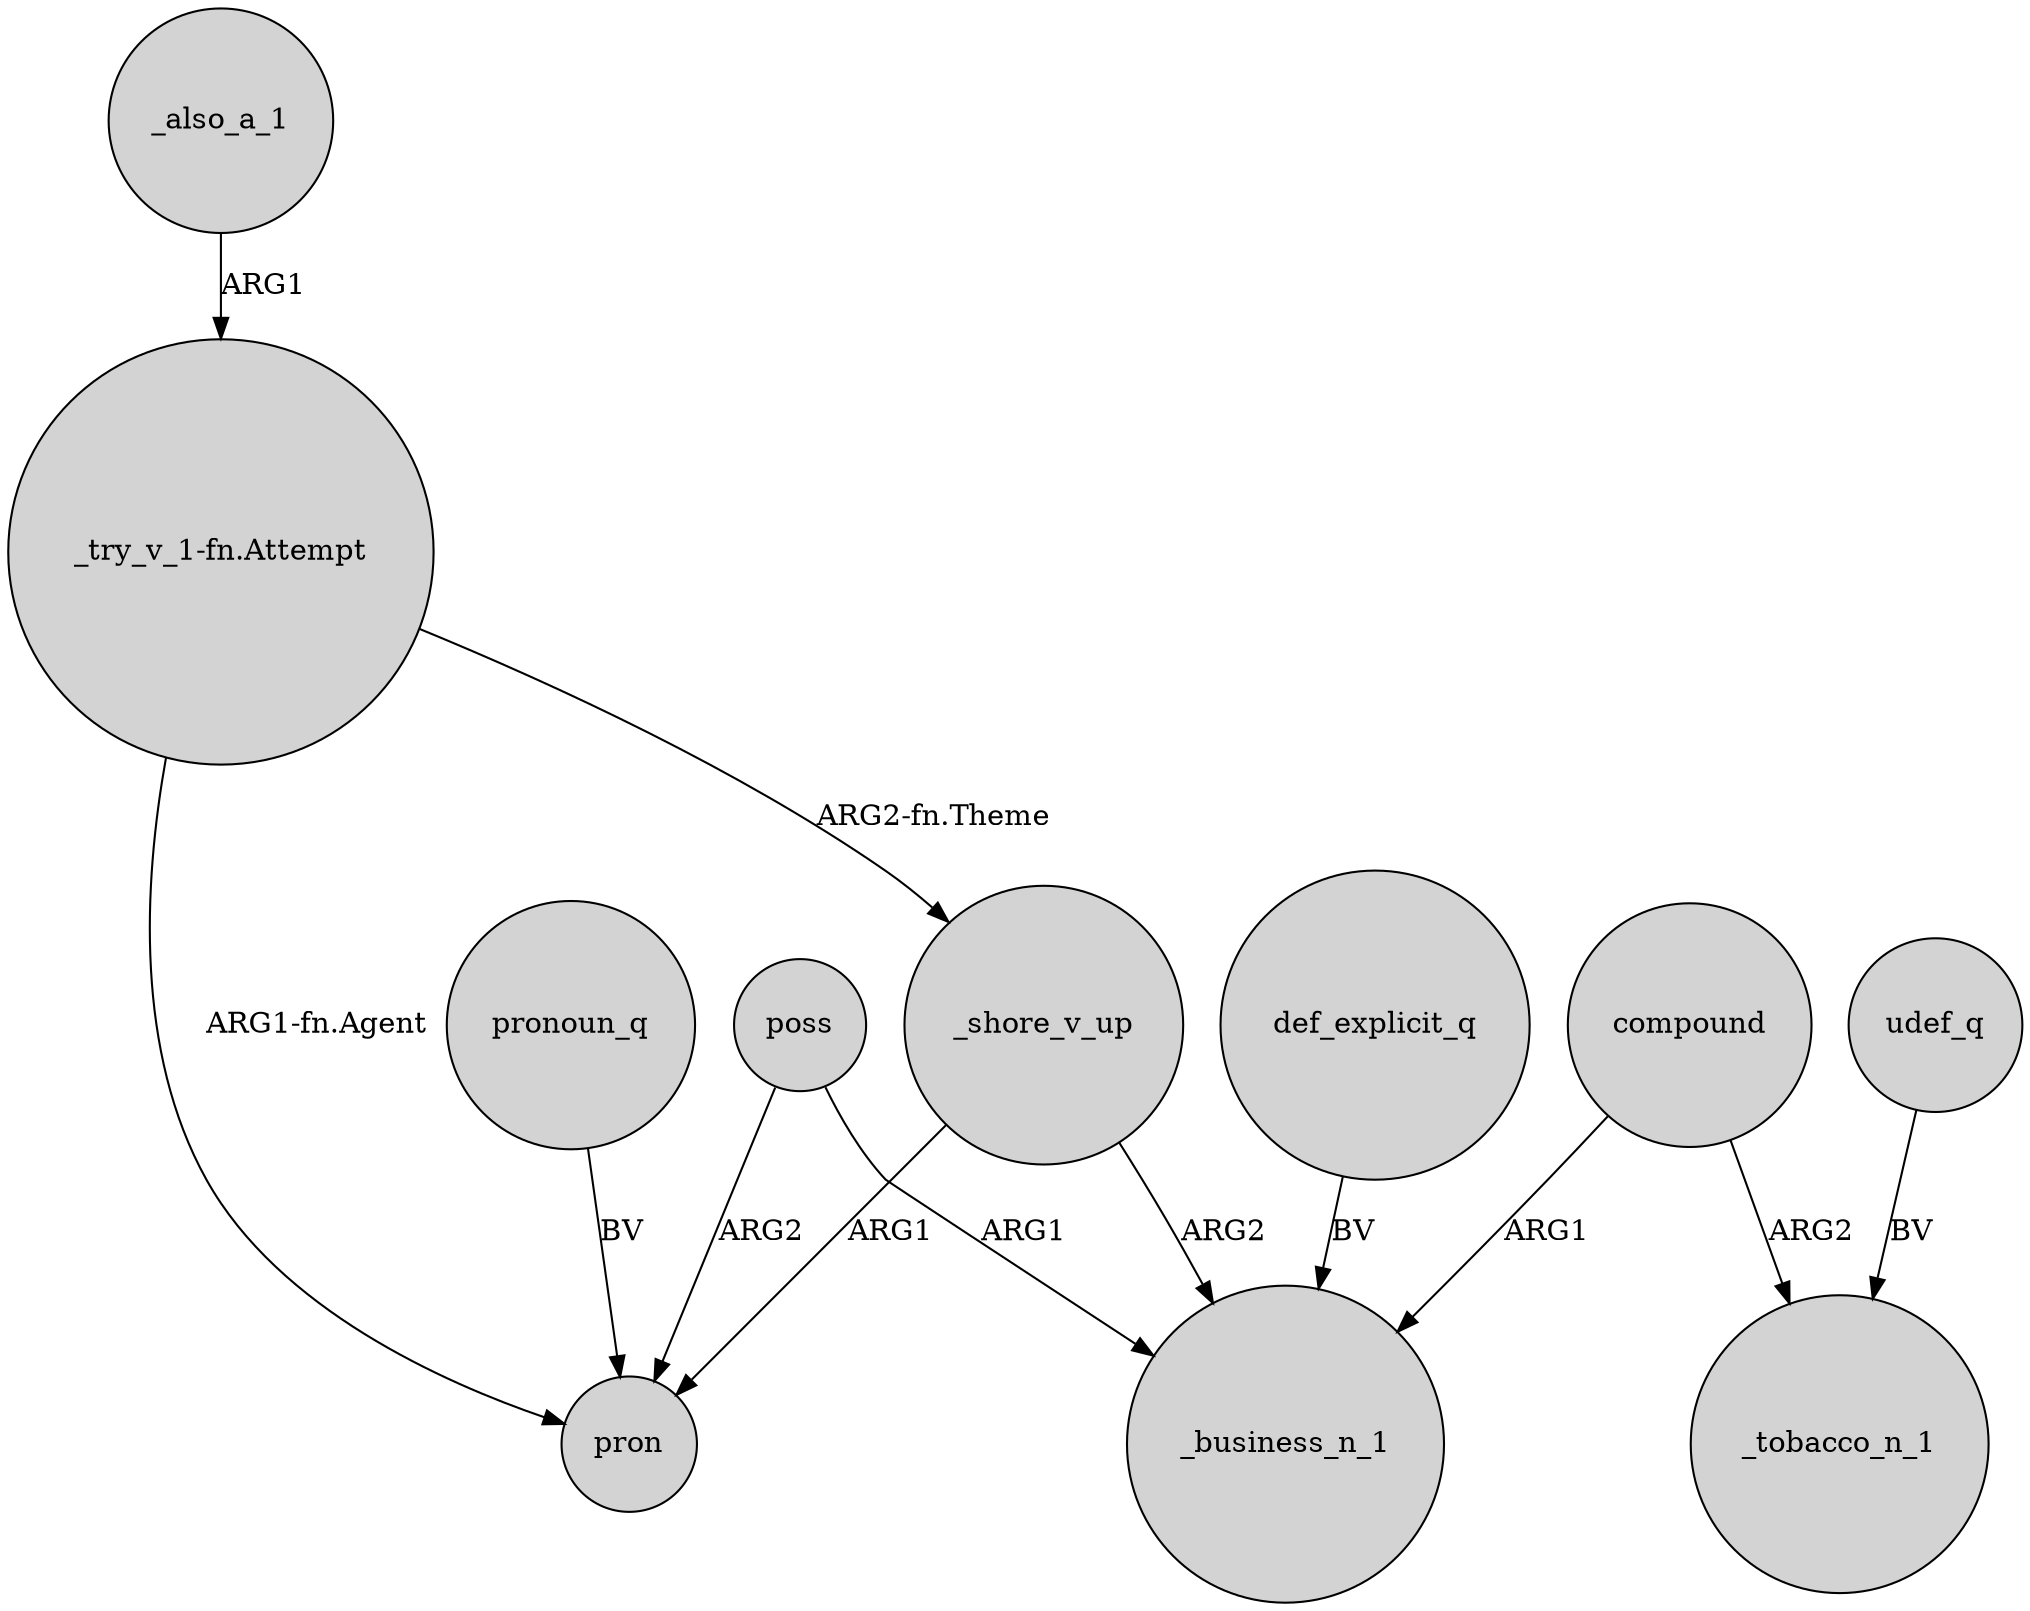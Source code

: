 digraph {
	node [shape=circle style=filled]
	"_try_v_1-fn.Attempt" -> pron [label="ARG1-fn.Agent"]
	_shore_v_up -> pron [label=ARG1]
	poss -> pron [label=ARG2]
	compound -> _tobacco_n_1 [label=ARG2]
	_also_a_1 -> "_try_v_1-fn.Attempt" [label=ARG1]
	_shore_v_up -> _business_n_1 [label=ARG2]
	compound -> _business_n_1 [label=ARG1]
	poss -> _business_n_1 [label=ARG1]
	udef_q -> _tobacco_n_1 [label=BV]
	def_explicit_q -> _business_n_1 [label=BV]
	"_try_v_1-fn.Attempt" -> _shore_v_up [label="ARG2-fn.Theme"]
	pronoun_q -> pron [label=BV]
}
